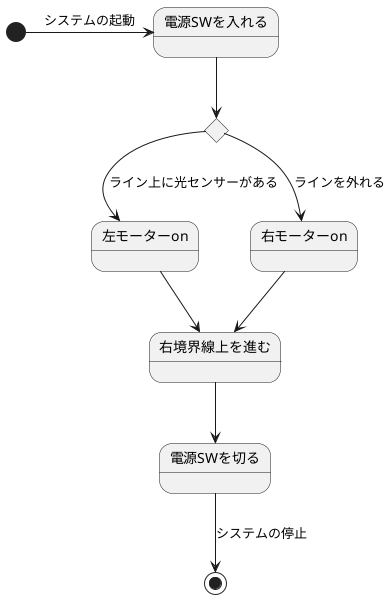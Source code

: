 @startuml ユースケース図
[*] -right-> 電源SWを入れる :システムの起動
state c <<choice>>
state c <<choice>>
電源SWを入れる -down-> c
c --> 左モーターon : ライン上に光センサーがある
c -down-> 右モーターon : ラインを外れる
右モーターon --> 右境界線上を進む
左モーターon --> 右境界線上を進む
右境界線上を進む --> 電源SWを切る
電源SWを切る -->[*] :システムの停止

